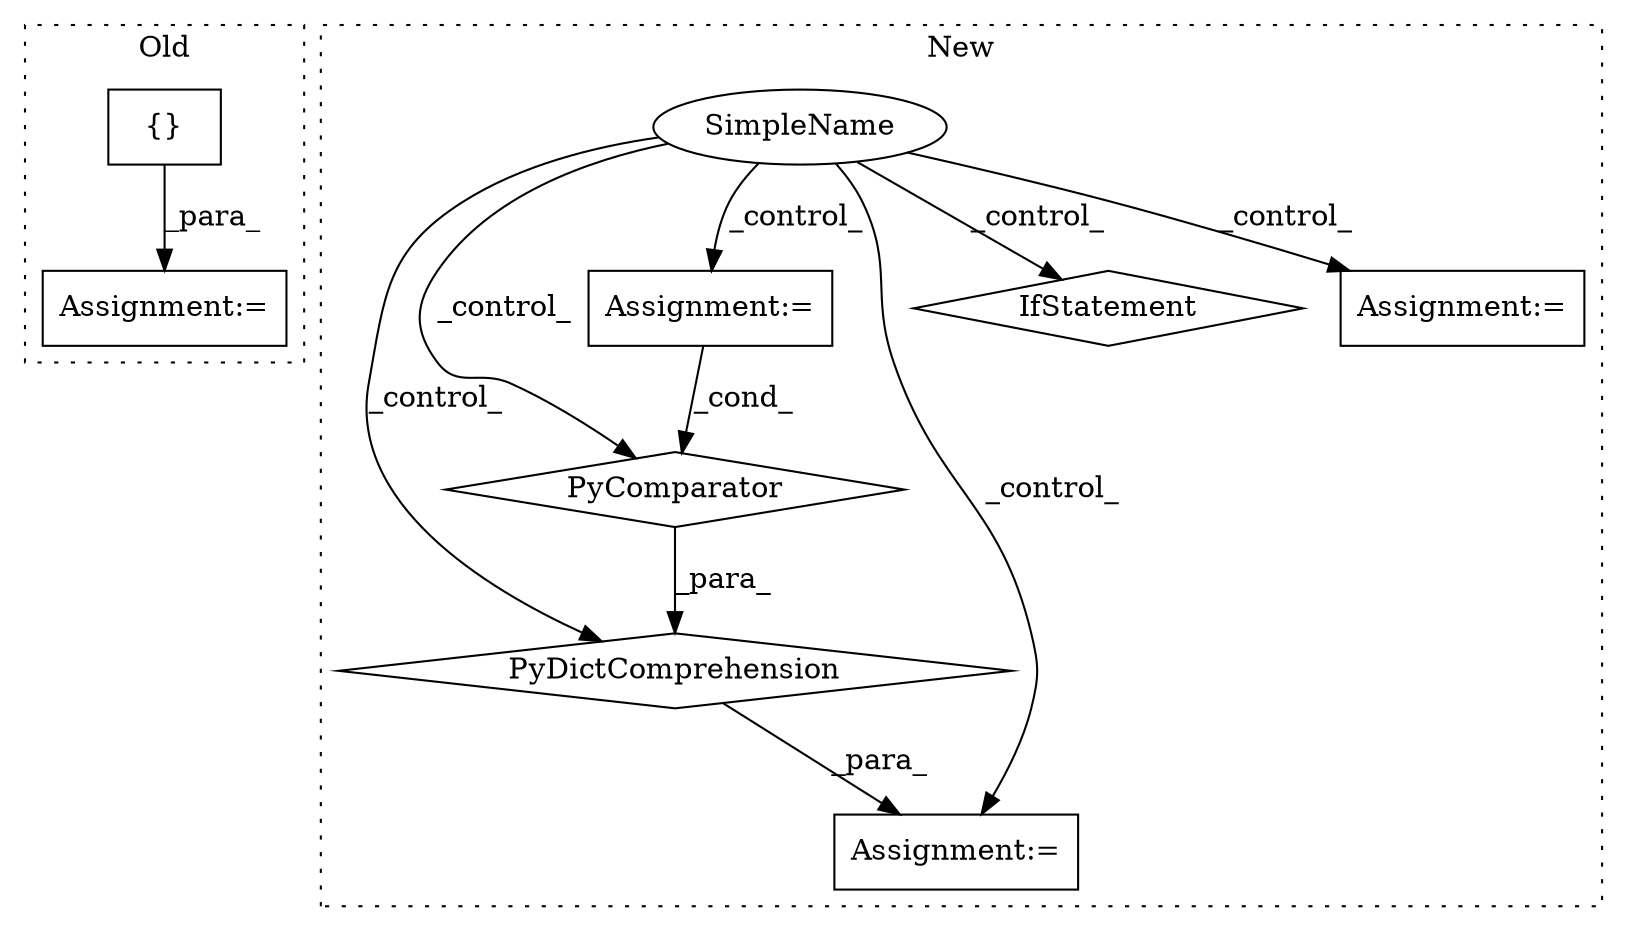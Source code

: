 digraph G {
subgraph cluster0 {
1 [label="{}" a="4" s="6461" l="2" shape="box"];
6 [label="Assignment:=" a="7" s="6649" l="1" shape="box"];
label = "Old";
style="dotted";
}
subgraph cluster1 {
2 [label="PyDictComprehension" a="110" s="6818" l="188" shape="diamond"];
3 [label="PyComparator" a="113" s="6956" l="42" shape="diamond"];
4 [label="Assignment:=" a="7" s="6956" l="42" shape="box"];
5 [label="Assignment:=" a="7" s="6804" l="14" shape="box"];
7 [label="SimpleName" a="42" s="" l="" shape="ellipse"];
8 [label="IfStatement" a="25" s="6732" l="42" shape="diamond"];
9 [label="Assignment:=" a="7" s="6732" l="42" shape="box"];
label = "New";
style="dotted";
}
1 -> 6 [label="_para_"];
2 -> 5 [label="_para_"];
3 -> 2 [label="_para_"];
4 -> 3 [label="_cond_"];
7 -> 5 [label="_control_"];
7 -> 8 [label="_control_"];
7 -> 2 [label="_control_"];
7 -> 4 [label="_control_"];
7 -> 9 [label="_control_"];
7 -> 3 [label="_control_"];
}